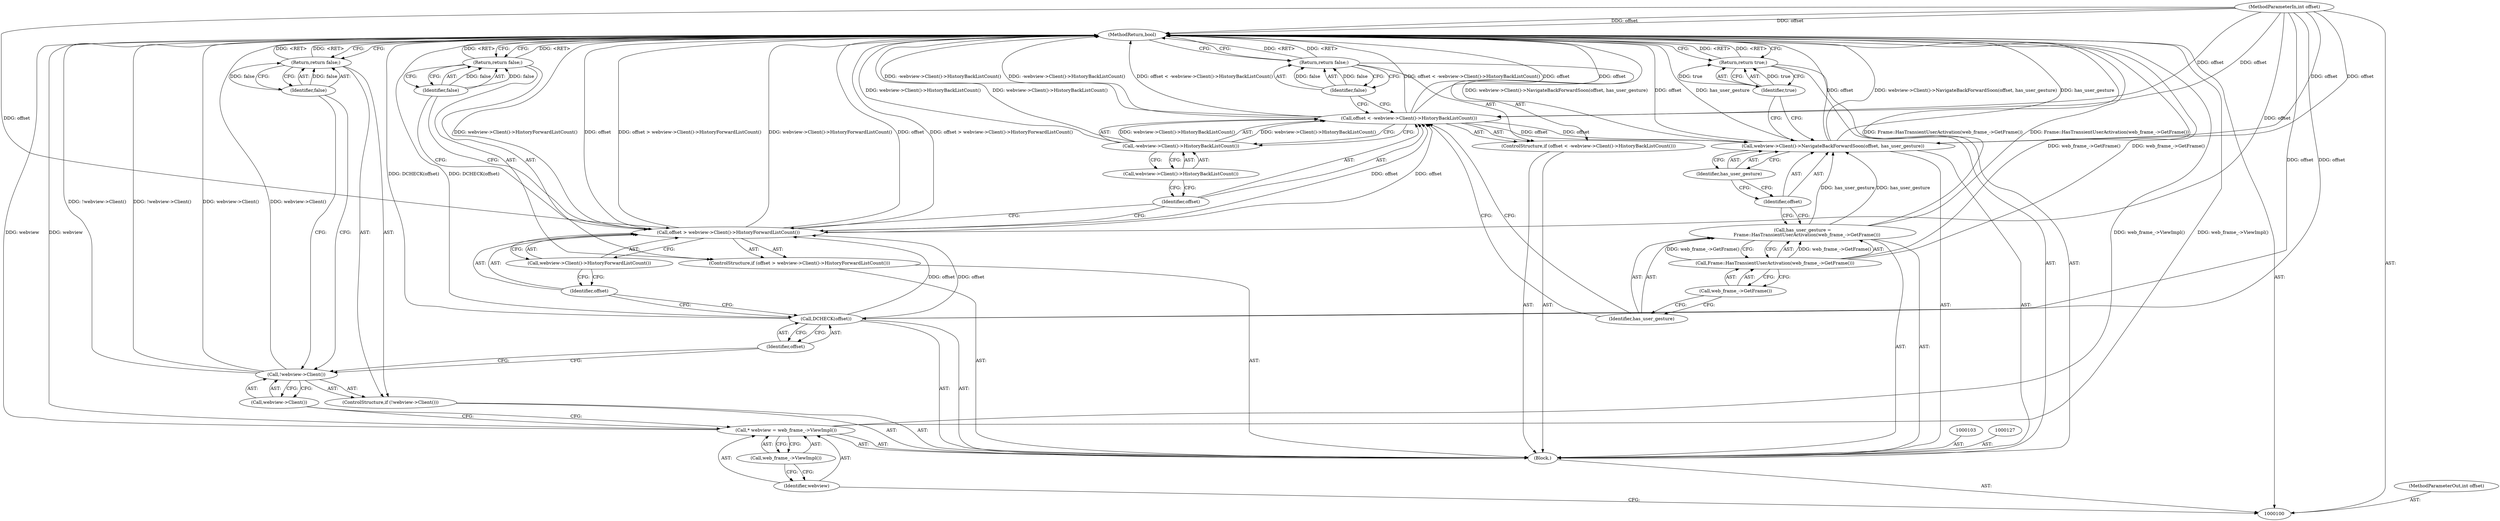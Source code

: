 digraph "0_Chrome_a7d715ae5b654d1f98669fd979a00282a7229044_0" {
"1000137" [label="(MethodReturn,bool)"];
"1000101" [label="(MethodParameterIn,int offset)"];
"1000195" [label="(MethodParameterOut,int offset)"];
"1000102" [label="(Block,)"];
"1000126" [label="(Identifier,false)"];
"1000125" [label="(Return,return false;)"];
"1000128" [label="(Call,has_user_gesture =\n      Frame::HasTransientUserActivation(web_frame_->GetFrame()))"];
"1000129" [label="(Identifier,has_user_gesture)"];
"1000131" [label="(Call,web_frame_->GetFrame())"];
"1000130" [label="(Call,Frame::HasTransientUserActivation(web_frame_->GetFrame()))"];
"1000132" [label="(Call,webview->Client()->NavigateBackForwardSoon(offset, has_user_gesture))"];
"1000133" [label="(Identifier,offset)"];
"1000134" [label="(Identifier,has_user_gesture)"];
"1000136" [label="(Identifier,true)"];
"1000135" [label="(Return,return true;)"];
"1000104" [label="(Call,* webview = web_frame_->ViewImpl())"];
"1000105" [label="(Identifier,webview)"];
"1000106" [label="(Call,web_frame_->ViewImpl())"];
"1000107" [label="(ControlStructure,if (!webview->Client()))"];
"1000108" [label="(Call,!webview->Client())"];
"1000109" [label="(Call,webview->Client())"];
"1000111" [label="(Identifier,false)"];
"1000110" [label="(Return,return false;)"];
"1000112" [label="(Call,DCHECK(offset))"];
"1000113" [label="(Identifier,offset)"];
"1000117" [label="(Call,webview->Client()->HistoryForwardListCount())"];
"1000114" [label="(ControlStructure,if (offset > webview->Client()->HistoryForwardListCount()))"];
"1000115" [label="(Call,offset > webview->Client()->HistoryForwardListCount())"];
"1000116" [label="(Identifier,offset)"];
"1000119" [label="(Identifier,false)"];
"1000118" [label="(Return,return false;)"];
"1000123" [label="(Call,-webview->Client()->HistoryBackListCount())"];
"1000124" [label="(Call,webview->Client()->HistoryBackListCount())"];
"1000120" [label="(ControlStructure,if (offset < -webview->Client()->HistoryBackListCount()))"];
"1000121" [label="(Call,offset < -webview->Client()->HistoryBackListCount())"];
"1000122" [label="(Identifier,offset)"];
"1000137" -> "1000100"  [label="AST: "];
"1000137" -> "1000110"  [label="CFG: "];
"1000137" -> "1000118"  [label="CFG: "];
"1000137" -> "1000125"  [label="CFG: "];
"1000137" -> "1000135"  [label="CFG: "];
"1000110" -> "1000137"  [label="DDG: <RET>"];
"1000135" -> "1000137"  [label="DDG: <RET>"];
"1000115" -> "1000137"  [label="DDG: webview->Client()->HistoryForwardListCount()"];
"1000115" -> "1000137"  [label="DDG: offset"];
"1000115" -> "1000137"  [label="DDG: offset > webview->Client()->HistoryForwardListCount()"];
"1000128" -> "1000137"  [label="DDG: Frame::HasTransientUserActivation(web_frame_->GetFrame())"];
"1000108" -> "1000137"  [label="DDG: !webview->Client()"];
"1000108" -> "1000137"  [label="DDG: webview->Client()"];
"1000104" -> "1000137"  [label="DDG: webview"];
"1000104" -> "1000137"  [label="DDG: web_frame_->ViewImpl()"];
"1000132" -> "1000137"  [label="DDG: has_user_gesture"];
"1000132" -> "1000137"  [label="DDG: webview->Client()->NavigateBackForwardSoon(offset, has_user_gesture)"];
"1000132" -> "1000137"  [label="DDG: offset"];
"1000101" -> "1000137"  [label="DDG: offset"];
"1000121" -> "1000137"  [label="DDG: offset"];
"1000121" -> "1000137"  [label="DDG: -webview->Client()->HistoryBackListCount()"];
"1000121" -> "1000137"  [label="DDG: offset < -webview->Client()->HistoryBackListCount()"];
"1000112" -> "1000137"  [label="DDG: DCHECK(offset)"];
"1000130" -> "1000137"  [label="DDG: web_frame_->GetFrame()"];
"1000123" -> "1000137"  [label="DDG: webview->Client()->HistoryBackListCount()"];
"1000125" -> "1000137"  [label="DDG: <RET>"];
"1000118" -> "1000137"  [label="DDG: <RET>"];
"1000101" -> "1000100"  [label="AST: "];
"1000101" -> "1000137"  [label="DDG: offset"];
"1000101" -> "1000112"  [label="DDG: offset"];
"1000101" -> "1000115"  [label="DDG: offset"];
"1000101" -> "1000121"  [label="DDG: offset"];
"1000101" -> "1000132"  [label="DDG: offset"];
"1000195" -> "1000100"  [label="AST: "];
"1000102" -> "1000100"  [label="AST: "];
"1000103" -> "1000102"  [label="AST: "];
"1000104" -> "1000102"  [label="AST: "];
"1000107" -> "1000102"  [label="AST: "];
"1000112" -> "1000102"  [label="AST: "];
"1000114" -> "1000102"  [label="AST: "];
"1000120" -> "1000102"  [label="AST: "];
"1000127" -> "1000102"  [label="AST: "];
"1000128" -> "1000102"  [label="AST: "];
"1000132" -> "1000102"  [label="AST: "];
"1000135" -> "1000102"  [label="AST: "];
"1000126" -> "1000125"  [label="AST: "];
"1000126" -> "1000121"  [label="CFG: "];
"1000125" -> "1000126"  [label="CFG: "];
"1000126" -> "1000125"  [label="DDG: false"];
"1000125" -> "1000120"  [label="AST: "];
"1000125" -> "1000126"  [label="CFG: "];
"1000126" -> "1000125"  [label="AST: "];
"1000137" -> "1000125"  [label="CFG: "];
"1000125" -> "1000137"  [label="DDG: <RET>"];
"1000126" -> "1000125"  [label="DDG: false"];
"1000128" -> "1000102"  [label="AST: "];
"1000128" -> "1000130"  [label="CFG: "];
"1000129" -> "1000128"  [label="AST: "];
"1000130" -> "1000128"  [label="AST: "];
"1000133" -> "1000128"  [label="CFG: "];
"1000128" -> "1000137"  [label="DDG: Frame::HasTransientUserActivation(web_frame_->GetFrame())"];
"1000130" -> "1000128"  [label="DDG: web_frame_->GetFrame()"];
"1000128" -> "1000132"  [label="DDG: has_user_gesture"];
"1000129" -> "1000128"  [label="AST: "];
"1000129" -> "1000121"  [label="CFG: "];
"1000131" -> "1000129"  [label="CFG: "];
"1000131" -> "1000130"  [label="AST: "];
"1000131" -> "1000129"  [label="CFG: "];
"1000130" -> "1000131"  [label="CFG: "];
"1000130" -> "1000128"  [label="AST: "];
"1000130" -> "1000131"  [label="CFG: "];
"1000131" -> "1000130"  [label="AST: "];
"1000128" -> "1000130"  [label="CFG: "];
"1000130" -> "1000137"  [label="DDG: web_frame_->GetFrame()"];
"1000130" -> "1000128"  [label="DDG: web_frame_->GetFrame()"];
"1000132" -> "1000102"  [label="AST: "];
"1000132" -> "1000134"  [label="CFG: "];
"1000133" -> "1000132"  [label="AST: "];
"1000134" -> "1000132"  [label="AST: "];
"1000136" -> "1000132"  [label="CFG: "];
"1000132" -> "1000137"  [label="DDG: has_user_gesture"];
"1000132" -> "1000137"  [label="DDG: webview->Client()->NavigateBackForwardSoon(offset, has_user_gesture)"];
"1000132" -> "1000137"  [label="DDG: offset"];
"1000121" -> "1000132"  [label="DDG: offset"];
"1000101" -> "1000132"  [label="DDG: offset"];
"1000128" -> "1000132"  [label="DDG: has_user_gesture"];
"1000133" -> "1000132"  [label="AST: "];
"1000133" -> "1000128"  [label="CFG: "];
"1000134" -> "1000133"  [label="CFG: "];
"1000134" -> "1000132"  [label="AST: "];
"1000134" -> "1000133"  [label="CFG: "];
"1000132" -> "1000134"  [label="CFG: "];
"1000136" -> "1000135"  [label="AST: "];
"1000136" -> "1000132"  [label="CFG: "];
"1000135" -> "1000136"  [label="CFG: "];
"1000136" -> "1000135"  [label="DDG: true"];
"1000135" -> "1000102"  [label="AST: "];
"1000135" -> "1000136"  [label="CFG: "];
"1000136" -> "1000135"  [label="AST: "];
"1000137" -> "1000135"  [label="CFG: "];
"1000135" -> "1000137"  [label="DDG: <RET>"];
"1000136" -> "1000135"  [label="DDG: true"];
"1000104" -> "1000102"  [label="AST: "];
"1000104" -> "1000106"  [label="CFG: "];
"1000105" -> "1000104"  [label="AST: "];
"1000106" -> "1000104"  [label="AST: "];
"1000109" -> "1000104"  [label="CFG: "];
"1000104" -> "1000137"  [label="DDG: webview"];
"1000104" -> "1000137"  [label="DDG: web_frame_->ViewImpl()"];
"1000105" -> "1000104"  [label="AST: "];
"1000105" -> "1000100"  [label="CFG: "];
"1000106" -> "1000105"  [label="CFG: "];
"1000106" -> "1000104"  [label="AST: "];
"1000106" -> "1000105"  [label="CFG: "];
"1000104" -> "1000106"  [label="CFG: "];
"1000107" -> "1000102"  [label="AST: "];
"1000108" -> "1000107"  [label="AST: "];
"1000110" -> "1000107"  [label="AST: "];
"1000108" -> "1000107"  [label="AST: "];
"1000108" -> "1000109"  [label="CFG: "];
"1000109" -> "1000108"  [label="AST: "];
"1000111" -> "1000108"  [label="CFG: "];
"1000113" -> "1000108"  [label="CFG: "];
"1000108" -> "1000137"  [label="DDG: !webview->Client()"];
"1000108" -> "1000137"  [label="DDG: webview->Client()"];
"1000109" -> "1000108"  [label="AST: "];
"1000109" -> "1000104"  [label="CFG: "];
"1000108" -> "1000109"  [label="CFG: "];
"1000111" -> "1000110"  [label="AST: "];
"1000111" -> "1000108"  [label="CFG: "];
"1000110" -> "1000111"  [label="CFG: "];
"1000111" -> "1000110"  [label="DDG: false"];
"1000110" -> "1000107"  [label="AST: "];
"1000110" -> "1000111"  [label="CFG: "];
"1000111" -> "1000110"  [label="AST: "];
"1000137" -> "1000110"  [label="CFG: "];
"1000110" -> "1000137"  [label="DDG: <RET>"];
"1000111" -> "1000110"  [label="DDG: false"];
"1000112" -> "1000102"  [label="AST: "];
"1000112" -> "1000113"  [label="CFG: "];
"1000113" -> "1000112"  [label="AST: "];
"1000116" -> "1000112"  [label="CFG: "];
"1000112" -> "1000137"  [label="DDG: DCHECK(offset)"];
"1000101" -> "1000112"  [label="DDG: offset"];
"1000112" -> "1000115"  [label="DDG: offset"];
"1000113" -> "1000112"  [label="AST: "];
"1000113" -> "1000108"  [label="CFG: "];
"1000112" -> "1000113"  [label="CFG: "];
"1000117" -> "1000115"  [label="AST: "];
"1000117" -> "1000116"  [label="CFG: "];
"1000115" -> "1000117"  [label="CFG: "];
"1000114" -> "1000102"  [label="AST: "];
"1000115" -> "1000114"  [label="AST: "];
"1000118" -> "1000114"  [label="AST: "];
"1000115" -> "1000114"  [label="AST: "];
"1000115" -> "1000117"  [label="CFG: "];
"1000116" -> "1000115"  [label="AST: "];
"1000117" -> "1000115"  [label="AST: "];
"1000119" -> "1000115"  [label="CFG: "];
"1000122" -> "1000115"  [label="CFG: "];
"1000115" -> "1000137"  [label="DDG: webview->Client()->HistoryForwardListCount()"];
"1000115" -> "1000137"  [label="DDG: offset"];
"1000115" -> "1000137"  [label="DDG: offset > webview->Client()->HistoryForwardListCount()"];
"1000112" -> "1000115"  [label="DDG: offset"];
"1000101" -> "1000115"  [label="DDG: offset"];
"1000115" -> "1000121"  [label="DDG: offset"];
"1000116" -> "1000115"  [label="AST: "];
"1000116" -> "1000112"  [label="CFG: "];
"1000117" -> "1000116"  [label="CFG: "];
"1000119" -> "1000118"  [label="AST: "];
"1000119" -> "1000115"  [label="CFG: "];
"1000118" -> "1000119"  [label="CFG: "];
"1000119" -> "1000118"  [label="DDG: false"];
"1000118" -> "1000114"  [label="AST: "];
"1000118" -> "1000119"  [label="CFG: "];
"1000119" -> "1000118"  [label="AST: "];
"1000137" -> "1000118"  [label="CFG: "];
"1000118" -> "1000137"  [label="DDG: <RET>"];
"1000119" -> "1000118"  [label="DDG: false"];
"1000123" -> "1000121"  [label="AST: "];
"1000123" -> "1000124"  [label="CFG: "];
"1000124" -> "1000123"  [label="AST: "];
"1000121" -> "1000123"  [label="CFG: "];
"1000123" -> "1000137"  [label="DDG: webview->Client()->HistoryBackListCount()"];
"1000123" -> "1000121"  [label="DDG: webview->Client()->HistoryBackListCount()"];
"1000124" -> "1000123"  [label="AST: "];
"1000124" -> "1000122"  [label="CFG: "];
"1000123" -> "1000124"  [label="CFG: "];
"1000120" -> "1000102"  [label="AST: "];
"1000121" -> "1000120"  [label="AST: "];
"1000125" -> "1000120"  [label="AST: "];
"1000121" -> "1000120"  [label="AST: "];
"1000121" -> "1000123"  [label="CFG: "];
"1000122" -> "1000121"  [label="AST: "];
"1000123" -> "1000121"  [label="AST: "];
"1000126" -> "1000121"  [label="CFG: "];
"1000129" -> "1000121"  [label="CFG: "];
"1000121" -> "1000137"  [label="DDG: offset"];
"1000121" -> "1000137"  [label="DDG: -webview->Client()->HistoryBackListCount()"];
"1000121" -> "1000137"  [label="DDG: offset < -webview->Client()->HistoryBackListCount()"];
"1000115" -> "1000121"  [label="DDG: offset"];
"1000101" -> "1000121"  [label="DDG: offset"];
"1000123" -> "1000121"  [label="DDG: webview->Client()->HistoryBackListCount()"];
"1000121" -> "1000132"  [label="DDG: offset"];
"1000122" -> "1000121"  [label="AST: "];
"1000122" -> "1000115"  [label="CFG: "];
"1000124" -> "1000122"  [label="CFG: "];
}
